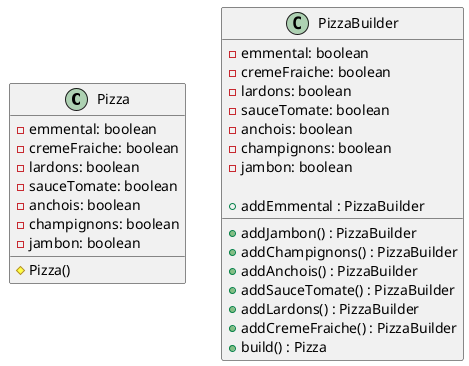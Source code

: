 @startuml builder

class Pizza {
    - emmental: boolean
    - cremeFraiche: boolean
    - lardons: boolean 
    - sauceTomate: boolean 
    - anchois: boolean 
    - champignons: boolean 
    - jambon: boolean 
    # Pizza()
}

class PizzaBuilder {
    - emmental: boolean
    - cremeFraiche: boolean
    - lardons: boolean 
    - sauceTomate: boolean 
    - anchois: boolean 
    - champignons: boolean 
    - jambon: boolean 

    + addJambon() : PizzaBuilder
    + addChampignons() : PizzaBuilder
    + addAnchois() : PizzaBuilder
    + addSauceTomate() : PizzaBuilder
    + addLardons() : PizzaBuilder
    + addCremeFraiche() : PizzaBuilder
    + addEmmental : PizzaBuilder
    + build() : Pizza
}

@enduml